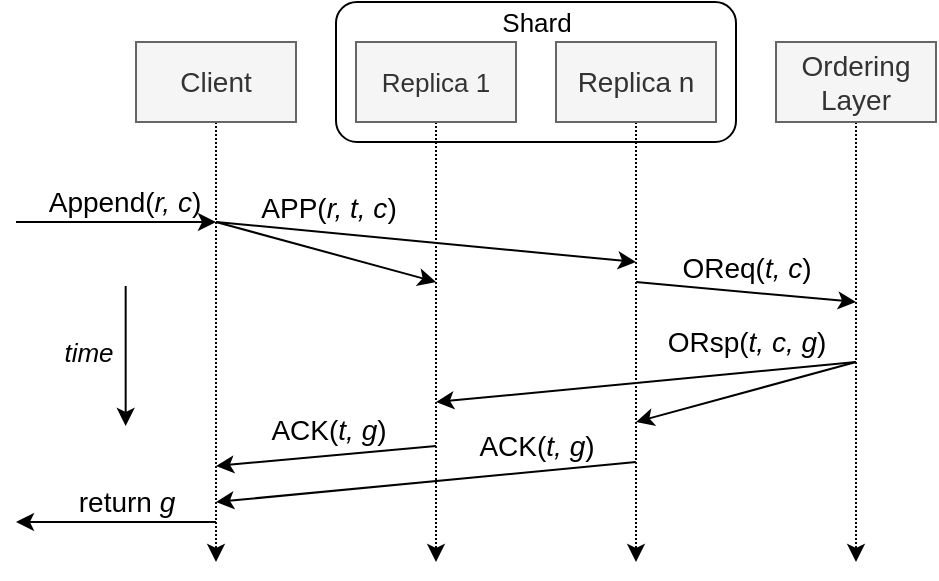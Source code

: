 <mxfile version="15.4.3" type="github">
  <diagram id="qQ4VvKvjCSt2MPSljPGY" name="Page-1">
    <mxGraphModel dx="1181" dy="631" grid="1" gridSize="10" guides="1" tooltips="1" connect="1" arrows="1" fold="1" page="1" pageScale="1" pageWidth="827" pageHeight="1169" math="0" shadow="0">
      <root>
        <mxCell id="0" />
        <mxCell id="1" parent="0" />
        <mxCell id="AvM6Y5PnJRR4aBAU-_6O-3" value="" style="rounded=1;whiteSpace=wrap;html=1;fontSize=13;fillColor=none;" vertex="1" parent="1">
          <mxGeometry x="310" y="290" width="200" height="70" as="geometry" />
        </mxCell>
        <mxCell id="AvM6Y5PnJRR4aBAU-_6O-8" style="edgeStyle=orthogonalEdgeStyle;rounded=0;orthogonalLoop=1;jettySize=auto;html=1;exitX=0.5;exitY=1;exitDx=0;exitDy=0;fontSize=14;dashed=1;dashPattern=1 1;" edge="1" parent="1" source="AvM6Y5PnJRR4aBAU-_6O-1">
          <mxGeometry relative="1" as="geometry">
            <mxPoint x="360" y="570" as="targetPoint" />
          </mxGeometry>
        </mxCell>
        <mxCell id="AvM6Y5PnJRR4aBAU-_6O-1" value="&lt;font style=&quot;font-size: 13px&quot;&gt;Replica 1&lt;/font&gt;" style="rounded=0;whiteSpace=wrap;html=1;fillColor=#f5f5f5;strokeColor=#666666;fontColor=#333333;" vertex="1" parent="1">
          <mxGeometry x="320" y="310" width="80" height="40" as="geometry" />
        </mxCell>
        <mxCell id="AvM6Y5PnJRR4aBAU-_6O-9" style="edgeStyle=orthogonalEdgeStyle;rounded=0;orthogonalLoop=1;jettySize=auto;html=1;exitX=0.5;exitY=1;exitDx=0;exitDy=0;fontSize=14;dashed=1;dashPattern=1 1;" edge="1" parent="1" source="AvM6Y5PnJRR4aBAU-_6O-2">
          <mxGeometry relative="1" as="geometry">
            <mxPoint x="460" y="570" as="targetPoint" />
          </mxGeometry>
        </mxCell>
        <mxCell id="AvM6Y5PnJRR4aBAU-_6O-2" value="&lt;font style=&quot;font-size: 14px&quot;&gt;Replica n&lt;/font&gt;" style="rounded=0;whiteSpace=wrap;html=1;fillColor=#f5f5f5;strokeColor=#666666;fontColor=#333333;" vertex="1" parent="1">
          <mxGeometry x="420" y="310" width="80" height="40" as="geometry" />
        </mxCell>
        <mxCell id="AvM6Y5PnJRR4aBAU-_6O-4" value="Shard" style="text;html=1;align=center;verticalAlign=middle;resizable=0;points=[];autosize=1;strokeColor=none;fillColor=none;fontSize=13;" vertex="1" parent="1">
          <mxGeometry x="385" y="290" width="50" height="20" as="geometry" />
        </mxCell>
        <mxCell id="AvM6Y5PnJRR4aBAU-_6O-10" style="edgeStyle=orthogonalEdgeStyle;rounded=0;orthogonalLoop=1;jettySize=auto;html=1;exitX=0.5;exitY=1;exitDx=0;exitDy=0;fontSize=14;dashed=1;dashPattern=1 1;" edge="1" parent="1" source="AvM6Y5PnJRR4aBAU-_6O-5">
          <mxGeometry relative="1" as="geometry">
            <mxPoint x="570" y="570" as="targetPoint" />
          </mxGeometry>
        </mxCell>
        <mxCell id="AvM6Y5PnJRR4aBAU-_6O-5" value="&lt;font style=&quot;font-size: 14px&quot;&gt;Ordering Layer&lt;/font&gt;" style="rounded=0;whiteSpace=wrap;html=1;fillColor=#f5f5f5;strokeColor=#666666;fontColor=#333333;" vertex="1" parent="1">
          <mxGeometry x="530" y="310" width="80" height="40" as="geometry" />
        </mxCell>
        <mxCell id="AvM6Y5PnJRR4aBAU-_6O-7" style="edgeStyle=orthogonalEdgeStyle;rounded=0;orthogonalLoop=1;jettySize=auto;html=1;exitX=0.5;exitY=1;exitDx=0;exitDy=0;fontSize=14;dashed=1;dashPattern=1 1;" edge="1" parent="1" source="AvM6Y5PnJRR4aBAU-_6O-6">
          <mxGeometry relative="1" as="geometry">
            <mxPoint x="250" y="570" as="targetPoint" />
          </mxGeometry>
        </mxCell>
        <mxCell id="AvM6Y5PnJRR4aBAU-_6O-6" value="&lt;font style=&quot;font-size: 14px&quot;&gt;Client&lt;/font&gt;" style="rounded=0;whiteSpace=wrap;html=1;fillColor=#f5f5f5;strokeColor=#666666;fontColor=#333333;" vertex="1" parent="1">
          <mxGeometry x="210" y="310" width="80" height="40" as="geometry" />
        </mxCell>
        <mxCell id="AvM6Y5PnJRR4aBAU-_6O-11" value="" style="endArrow=classic;html=1;rounded=0;fontSize=14;edgeStyle=orthogonalEdgeStyle;" edge="1" parent="1">
          <mxGeometry width="50" height="50" relative="1" as="geometry">
            <mxPoint x="150" y="400" as="sourcePoint" />
            <mxPoint x="250" y="400" as="targetPoint" />
          </mxGeometry>
        </mxCell>
        <mxCell id="AvM6Y5PnJRR4aBAU-_6O-12" value="Append(&lt;i&gt;r, c&lt;/i&gt;)" style="text;html=1;align=center;verticalAlign=middle;resizable=0;points=[];autosize=1;strokeColor=none;fillColor=none;fontSize=14;" vertex="1" parent="1">
          <mxGeometry x="159" y="380" width="90" height="20" as="geometry" />
        </mxCell>
        <mxCell id="AvM6Y5PnJRR4aBAU-_6O-14" value="" style="endArrow=classic;html=1;rounded=0;fontSize=14;" edge="1" parent="1">
          <mxGeometry width="50" height="50" relative="1" as="geometry">
            <mxPoint x="250" y="400" as="sourcePoint" />
            <mxPoint x="360" y="430" as="targetPoint" />
          </mxGeometry>
        </mxCell>
        <mxCell id="AvM6Y5PnJRR4aBAU-_6O-17" value="" style="endArrow=classic;html=1;rounded=0;fontSize=14;" edge="1" parent="1">
          <mxGeometry width="50" height="50" relative="1" as="geometry">
            <mxPoint x="250" y="400" as="sourcePoint" />
            <mxPoint x="460" y="420" as="targetPoint" />
          </mxGeometry>
        </mxCell>
        <mxCell id="AvM6Y5PnJRR4aBAU-_6O-18" value="APP(&lt;i&gt;r, t, c&lt;/i&gt;)" style="text;html=1;align=center;verticalAlign=middle;resizable=0;points=[];autosize=1;strokeColor=none;fillColor=none;fontSize=14;" vertex="1" parent="1">
          <mxGeometry x="266" y="383" width="80" height="20" as="geometry" />
        </mxCell>
        <mxCell id="AvM6Y5PnJRR4aBAU-_6O-19" value="" style="endArrow=classic;html=1;rounded=0;fontSize=14;" edge="1" parent="1">
          <mxGeometry width="50" height="50" relative="1" as="geometry">
            <mxPoint x="460" y="430" as="sourcePoint" />
            <mxPoint x="570" y="440" as="targetPoint" />
          </mxGeometry>
        </mxCell>
        <mxCell id="AvM6Y5PnJRR4aBAU-_6O-21" value="OReq(&lt;i&gt;t, c&lt;/i&gt;)" style="text;html=1;align=center;verticalAlign=middle;resizable=0;points=[];autosize=1;strokeColor=none;fillColor=none;fontSize=14;" vertex="1" parent="1">
          <mxGeometry x="475" y="413" width="80" height="20" as="geometry" />
        </mxCell>
        <mxCell id="AvM6Y5PnJRR4aBAU-_6O-22" value="" style="endArrow=classic;html=1;rounded=0;fontSize=14;" edge="1" parent="1">
          <mxGeometry width="50" height="50" relative="1" as="geometry">
            <mxPoint x="570" y="470" as="sourcePoint" />
            <mxPoint x="360" y="490" as="targetPoint" />
          </mxGeometry>
        </mxCell>
        <mxCell id="AvM6Y5PnJRR4aBAU-_6O-23" value="ORsp(&lt;i&gt;t, c, g&lt;/i&gt;)" style="text;html=1;align=center;verticalAlign=middle;resizable=0;points=[];autosize=1;strokeColor=none;fillColor=none;fontSize=14;" vertex="1" parent="1">
          <mxGeometry x="470" y="450" width="90" height="20" as="geometry" />
        </mxCell>
        <mxCell id="AvM6Y5PnJRR4aBAU-_6O-24" value="" style="endArrow=classic;html=1;rounded=0;fontSize=14;" edge="1" parent="1">
          <mxGeometry width="50" height="50" relative="1" as="geometry">
            <mxPoint x="570" y="470" as="sourcePoint" />
            <mxPoint x="460" y="500" as="targetPoint" />
          </mxGeometry>
        </mxCell>
        <mxCell id="AvM6Y5PnJRR4aBAU-_6O-25" value="" style="endArrow=classic;html=1;rounded=0;fontSize=14;" edge="1" parent="1">
          <mxGeometry width="50" height="50" relative="1" as="geometry">
            <mxPoint x="360" y="512" as="sourcePoint" />
            <mxPoint x="250" y="522" as="targetPoint" />
          </mxGeometry>
        </mxCell>
        <mxCell id="AvM6Y5PnJRR4aBAU-_6O-26" value="ACK(&lt;i&gt;t, g&lt;/i&gt;)" style="text;html=1;align=center;verticalAlign=middle;resizable=0;points=[];autosize=1;strokeColor=none;fillColor=none;fontSize=14;" vertex="1" parent="1">
          <mxGeometry x="271" y="494" width="70" height="20" as="geometry" />
        </mxCell>
        <mxCell id="AvM6Y5PnJRR4aBAU-_6O-27" value="" style="endArrow=classic;html=1;rounded=0;fontSize=14;" edge="1" parent="1">
          <mxGeometry width="50" height="50" relative="1" as="geometry">
            <mxPoint x="460" y="520" as="sourcePoint" />
            <mxPoint x="250" y="540" as="targetPoint" />
          </mxGeometry>
        </mxCell>
        <mxCell id="AvM6Y5PnJRR4aBAU-_6O-28" value="ACK(&lt;i&gt;t, g&lt;/i&gt;)" style="text;html=1;align=center;verticalAlign=middle;resizable=0;points=[];autosize=1;strokeColor=none;fillColor=none;fontSize=14;" vertex="1" parent="1">
          <mxGeometry x="375" y="502" width="70" height="20" as="geometry" />
        </mxCell>
        <mxCell id="AvM6Y5PnJRR4aBAU-_6O-29" value="" style="endArrow=classic;html=1;rounded=0;fontSize=14;edgeStyle=orthogonalEdgeStyle;" edge="1" parent="1">
          <mxGeometry width="50" height="50" relative="1" as="geometry">
            <mxPoint x="250" y="550" as="sourcePoint" />
            <mxPoint x="150" y="550" as="targetPoint" />
          </mxGeometry>
        </mxCell>
        <mxCell id="AvM6Y5PnJRR4aBAU-_6O-30" value="return &lt;i&gt;g&lt;/i&gt;" style="text;html=1;align=center;verticalAlign=middle;resizable=0;points=[];autosize=1;strokeColor=none;fillColor=none;fontSize=14;" vertex="1" parent="1">
          <mxGeometry x="175" y="530" width="60" height="20" as="geometry" />
        </mxCell>
        <mxCell id="AvM6Y5PnJRR4aBAU-_6O-31" value="" style="endArrow=classic;html=1;rounded=0;fontSize=14;edgeStyle=orthogonalEdgeStyle;" edge="1" parent="1">
          <mxGeometry width="50" height="50" relative="1" as="geometry">
            <mxPoint x="204.83" y="432" as="sourcePoint" />
            <mxPoint x="204.83" y="502" as="targetPoint" />
          </mxGeometry>
        </mxCell>
        <mxCell id="AvM6Y5PnJRR4aBAU-_6O-32" value="&lt;font style=&quot;font-size: 13px&quot;&gt;&lt;i&gt;time&lt;/i&gt;&lt;/font&gt;" style="text;html=1;align=center;verticalAlign=middle;resizable=0;points=[];autosize=1;strokeColor=none;fillColor=none;fontSize=14;" vertex="1" parent="1">
          <mxGeometry x="166" y="455" width="40" height="20" as="geometry" />
        </mxCell>
      </root>
    </mxGraphModel>
  </diagram>
</mxfile>
